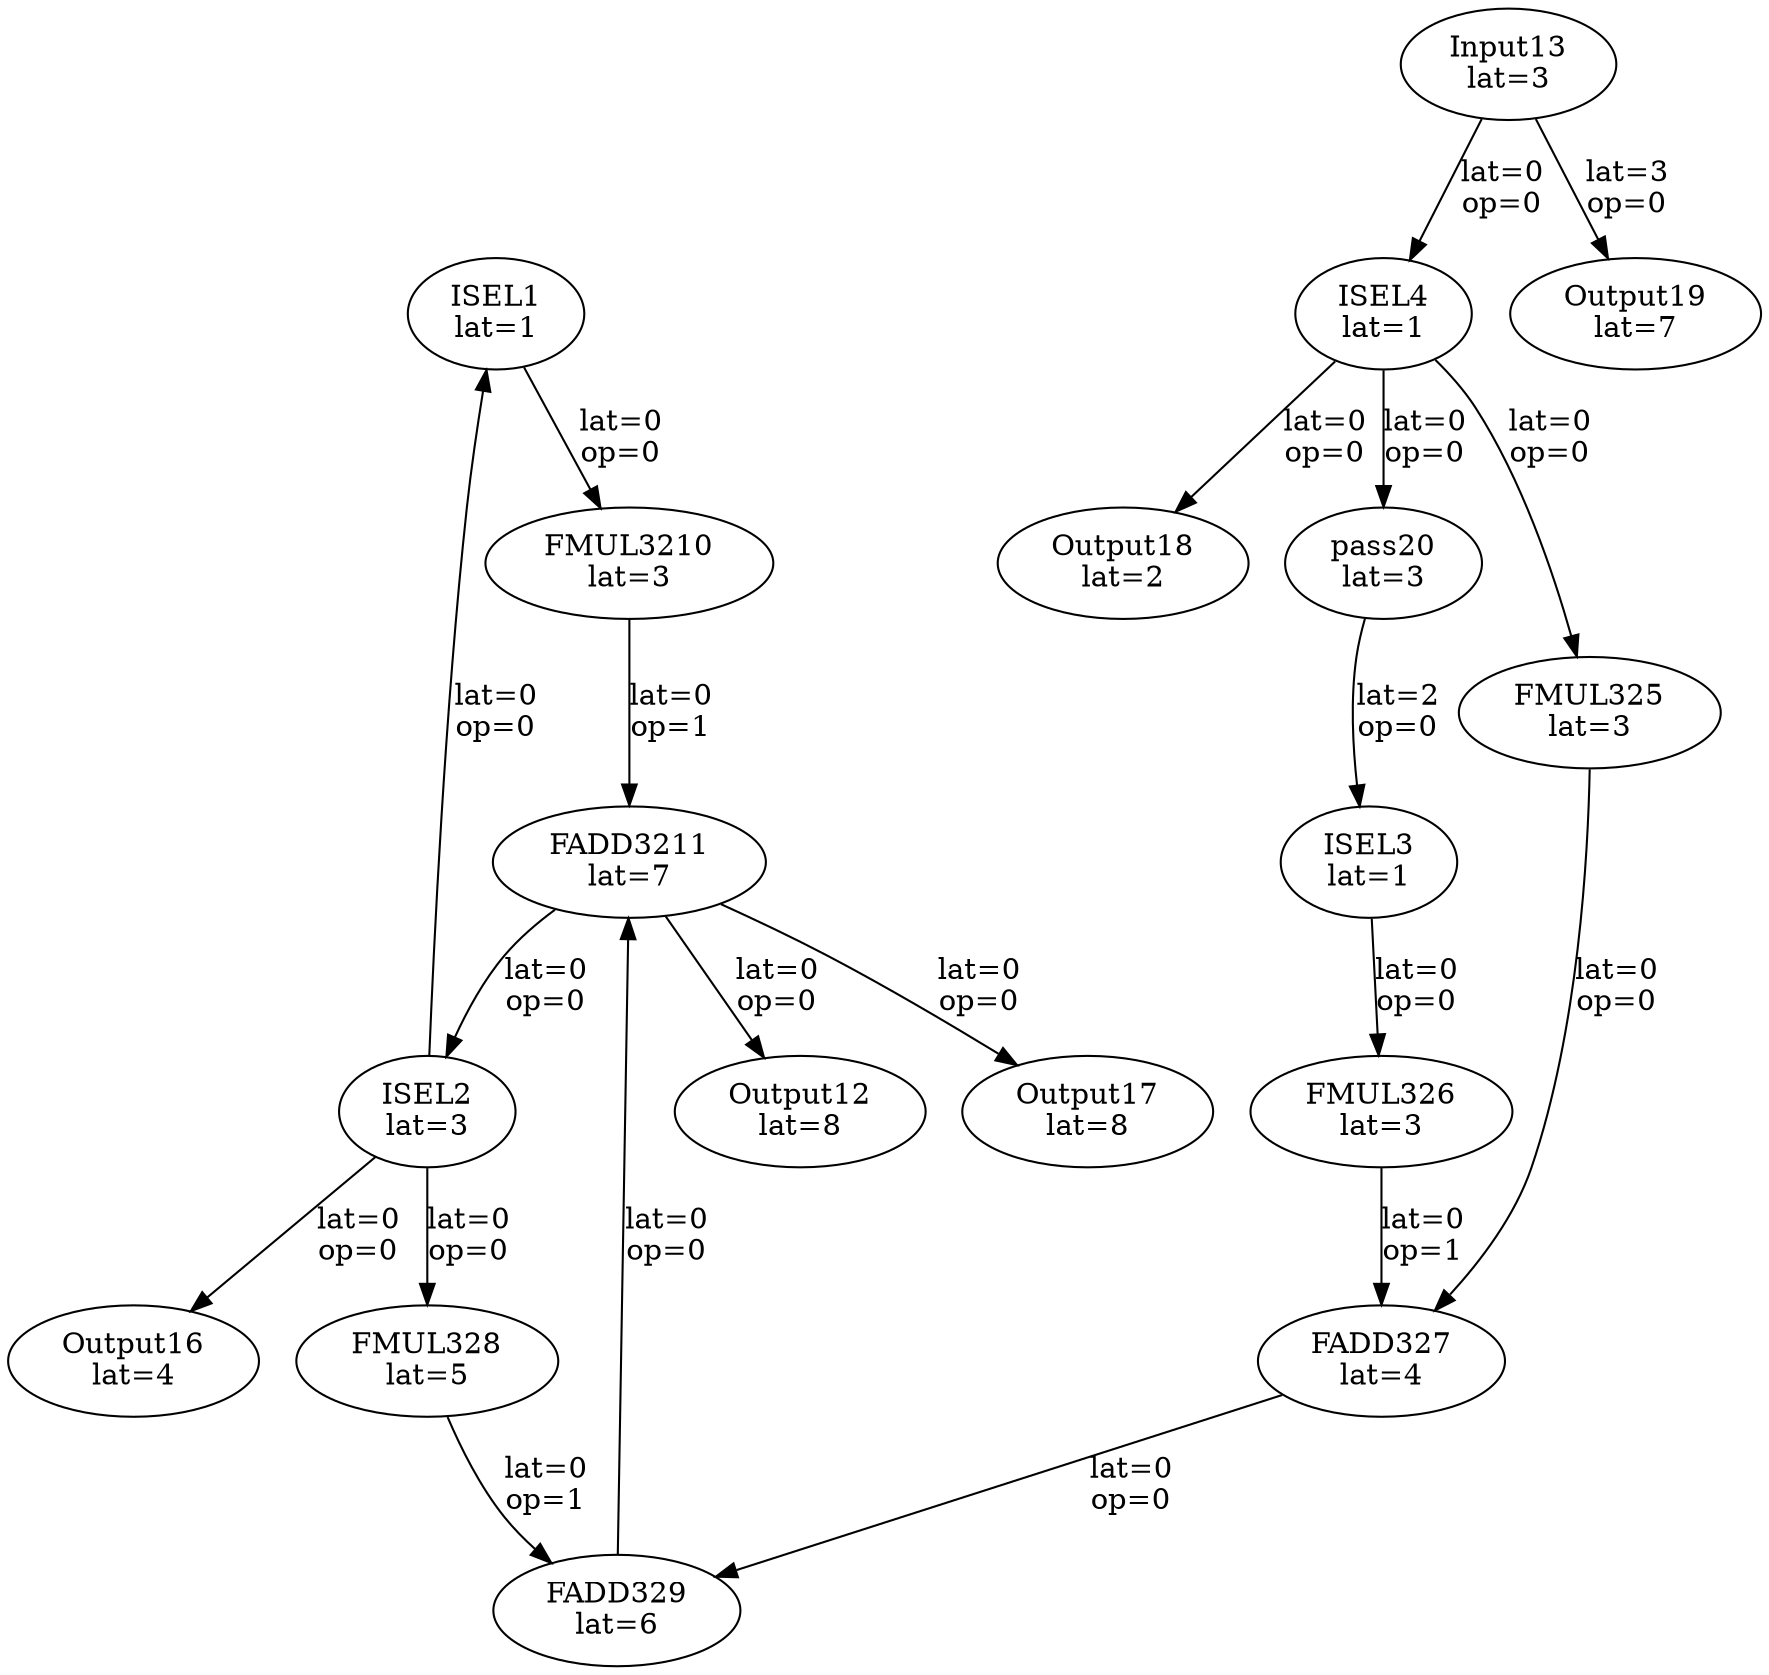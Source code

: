 Digraph G {
"ISEL1"[label = "\N\nlat=1"];
"ISEL2"->"ISEL1"[label = "lat=0\nop=0"];
"ISEL2"[label = "\N\nlat=3"];
"FADD3211"->"ISEL2"[label = "lat=0\nop=0"];
"ISEL3"[label = "\N\nlat=1"];
"pass20"->"ISEL3"[label = "lat=2\nop=0"];
"ISEL4"[label = "\N\nlat=1"];
"Input13"->"ISEL4"[label = "lat=0\nop=0"];
"FMUL325"[label = "\N\nlat=3"];
"ISEL4"->"FMUL325"[label = "lat=0\nop=0"];
"FMUL326"[label = "\N\nlat=3"];
"ISEL3"->"FMUL326"[label = "lat=0\nop=0"];
"FADD327"[label = "\N\nlat=4"];
"FMUL325"->"FADD327"[label = "lat=0\nop=0"];
"FMUL326"->"FADD327"[label = "lat=0\nop=1"];
"FMUL328"[label = "\N\nlat=5"];
"ISEL2"->"FMUL328"[label = "lat=0\nop=0"];
"FADD329"[label = "\N\nlat=6"];
"FADD327"->"FADD329"[label = "lat=0\nop=0"];
"FMUL328"->"FADD329"[label = "lat=0\nop=1"];
"FMUL3210"[label = "\N\nlat=3"];
"ISEL1"->"FMUL3210"[label = "lat=0\nop=0"];
"FADD3211"[label = "\N\nlat=7"];
"FADD329"->"FADD3211"[label = "lat=0\nop=0"];
"FMUL3210"->"FADD3211"[label = "lat=0\nop=1"];
"Output12"[label = "\N\nlat=8"];
"FADD3211"->"Output12"[label = "lat=0\nop=0"];
"Input13"[label = "\N\nlat=3"];
"Output16"[label = "\N\nlat=4"];
"ISEL2"->"Output16"[label = "lat=0\nop=0"];
"Output17"[label = "\N\nlat=8"];
"FADD3211"->"Output17"[label = "lat=0\nop=0"];
"Output18"[label = "\N\nlat=2"];
"ISEL4"->"Output18"[label = "lat=0\nop=0"];
"Output19"[label = "\N\nlat=7"];
"Input13"->"Output19"[label = "lat=3\nop=0"];
"pass20"[label = "\N\nlat=3"];
"ISEL4"->"pass20"[label = "lat=0\nop=0"];
}
